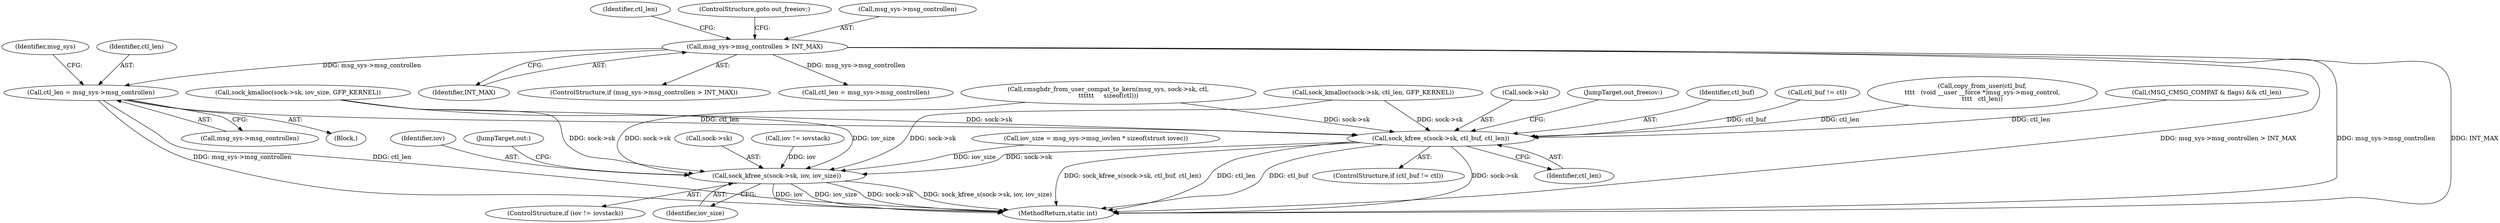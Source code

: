 digraph "0_linux_bc909d9ddbf7778371e36a651d6e4194b1cc7d4c@pointer" {
"1000280" [label="(Call,ctl_len = msg_sys->msg_controllen)"];
"1000244" [label="(Call,msg_sys->msg_controllen > INT_MAX)"];
"1000420" [label="(Call,sock_kfree_s(sock->sk, ctl_buf, ctl_len))"];
"1000431" [label="(Call,sock_kfree_s(sock->sk, iov, iov_size))"];
"1000426" [label="(JumpTarget,out_freeiov:)"];
"1000420" [label="(Call,sock_kfree_s(sock->sk, ctl_buf, ctl_len))"];
"1000280" [label="(Call,ctl_len = msg_sys->msg_controllen)"];
"1000416" [label="(ControlStructure,if (ctl_buf != ctl))"];
"1000440" [label="(MethodReturn,static int)"];
"1000248" [label="(Identifier,INT_MAX)"];
"1000251" [label="(Identifier,ctl_len)"];
"1000244" [label="(Call,msg_sys->msg_controllen > INT_MAX)"];
"1000249" [label="(ControlStructure,goto out_freeiov;)"];
"1000329" [label="(Identifier,msg_sys)"];
"1000261" [label="(Block,)"];
"1000435" [label="(Identifier,iov)"];
"1000424" [label="(Identifier,ctl_buf)"];
"1000282" [label="(Call,msg_sys->msg_controllen)"];
"1000243" [label="(ControlStructure,if (msg_sys->msg_controllen > INT_MAX))"];
"1000436" [label="(Identifier,iov_size)"];
"1000437" [label="(JumpTarget,out:)"];
"1000417" [label="(Call,ctl_buf != ctl)"];
"1000264" [label="(Call,cmsghdr_from_user_compat_to_kern(msg_sys, sock->sk, ctl,\n\t\t\t\t\t\t     sizeof(ctl)))"];
"1000432" [label="(Call,sock->sk)"];
"1000313" [label="(Call,copy_from_user(ctl_buf,\n\t\t\t\t   (void __user __force *)msg_sys->msg_control,\n\t\t\t\t   ctl_len))"];
"1000428" [label="(Call,iov != iovstack)"];
"1000256" [label="(Call,(MSG_CMSG_COMPAT & flags) && ctl_len)"];
"1000245" [label="(Call,msg_sys->msg_controllen)"];
"1000195" [label="(Call,sock_kmalloc(sock->sk, iov_size, GFP_KERNEL))"];
"1000431" [label="(Call,sock_kfree_s(sock->sk, iov, iov_size))"];
"1000425" [label="(Identifier,ctl_len)"];
"1000427" [label="(ControlStructure,if (iov != iovstack))"];
"1000178" [label="(Call,iov_size = msg_sys->msg_iovlen * sizeof(struct iovec))"];
"1000250" [label="(Call,ctl_len = msg_sys->msg_controllen)"];
"1000281" [label="(Identifier,ctl_len)"];
"1000297" [label="(Call,sock_kmalloc(sock->sk, ctl_len, GFP_KERNEL))"];
"1000421" [label="(Call,sock->sk)"];
"1000280" -> "1000261"  [label="AST: "];
"1000280" -> "1000282"  [label="CFG: "];
"1000281" -> "1000280"  [label="AST: "];
"1000282" -> "1000280"  [label="AST: "];
"1000329" -> "1000280"  [label="CFG: "];
"1000280" -> "1000440"  [label="DDG: msg_sys->msg_controllen"];
"1000280" -> "1000440"  [label="DDG: ctl_len"];
"1000244" -> "1000280"  [label="DDG: msg_sys->msg_controllen"];
"1000280" -> "1000420"  [label="DDG: ctl_len"];
"1000244" -> "1000243"  [label="AST: "];
"1000244" -> "1000248"  [label="CFG: "];
"1000245" -> "1000244"  [label="AST: "];
"1000248" -> "1000244"  [label="AST: "];
"1000249" -> "1000244"  [label="CFG: "];
"1000251" -> "1000244"  [label="CFG: "];
"1000244" -> "1000440"  [label="DDG: INT_MAX"];
"1000244" -> "1000440"  [label="DDG: msg_sys->msg_controllen > INT_MAX"];
"1000244" -> "1000440"  [label="DDG: msg_sys->msg_controllen"];
"1000244" -> "1000250"  [label="DDG: msg_sys->msg_controllen"];
"1000420" -> "1000416"  [label="AST: "];
"1000420" -> "1000425"  [label="CFG: "];
"1000421" -> "1000420"  [label="AST: "];
"1000424" -> "1000420"  [label="AST: "];
"1000425" -> "1000420"  [label="AST: "];
"1000426" -> "1000420"  [label="CFG: "];
"1000420" -> "1000440"  [label="DDG: sock_kfree_s(sock->sk, ctl_buf, ctl_len)"];
"1000420" -> "1000440"  [label="DDG: ctl_len"];
"1000420" -> "1000440"  [label="DDG: ctl_buf"];
"1000420" -> "1000440"  [label="DDG: sock->sk"];
"1000297" -> "1000420"  [label="DDG: sock->sk"];
"1000264" -> "1000420"  [label="DDG: sock->sk"];
"1000195" -> "1000420"  [label="DDG: sock->sk"];
"1000417" -> "1000420"  [label="DDG: ctl_buf"];
"1000256" -> "1000420"  [label="DDG: ctl_len"];
"1000313" -> "1000420"  [label="DDG: ctl_len"];
"1000420" -> "1000431"  [label="DDG: sock->sk"];
"1000431" -> "1000427"  [label="AST: "];
"1000431" -> "1000436"  [label="CFG: "];
"1000432" -> "1000431"  [label="AST: "];
"1000435" -> "1000431"  [label="AST: "];
"1000436" -> "1000431"  [label="AST: "];
"1000437" -> "1000431"  [label="CFG: "];
"1000431" -> "1000440"  [label="DDG: iov_size"];
"1000431" -> "1000440"  [label="DDG: sock->sk"];
"1000431" -> "1000440"  [label="DDG: sock_kfree_s(sock->sk, iov, iov_size)"];
"1000431" -> "1000440"  [label="DDG: iov"];
"1000297" -> "1000431"  [label="DDG: sock->sk"];
"1000264" -> "1000431"  [label="DDG: sock->sk"];
"1000195" -> "1000431"  [label="DDG: sock->sk"];
"1000195" -> "1000431"  [label="DDG: iov_size"];
"1000428" -> "1000431"  [label="DDG: iov"];
"1000178" -> "1000431"  [label="DDG: iov_size"];
}
